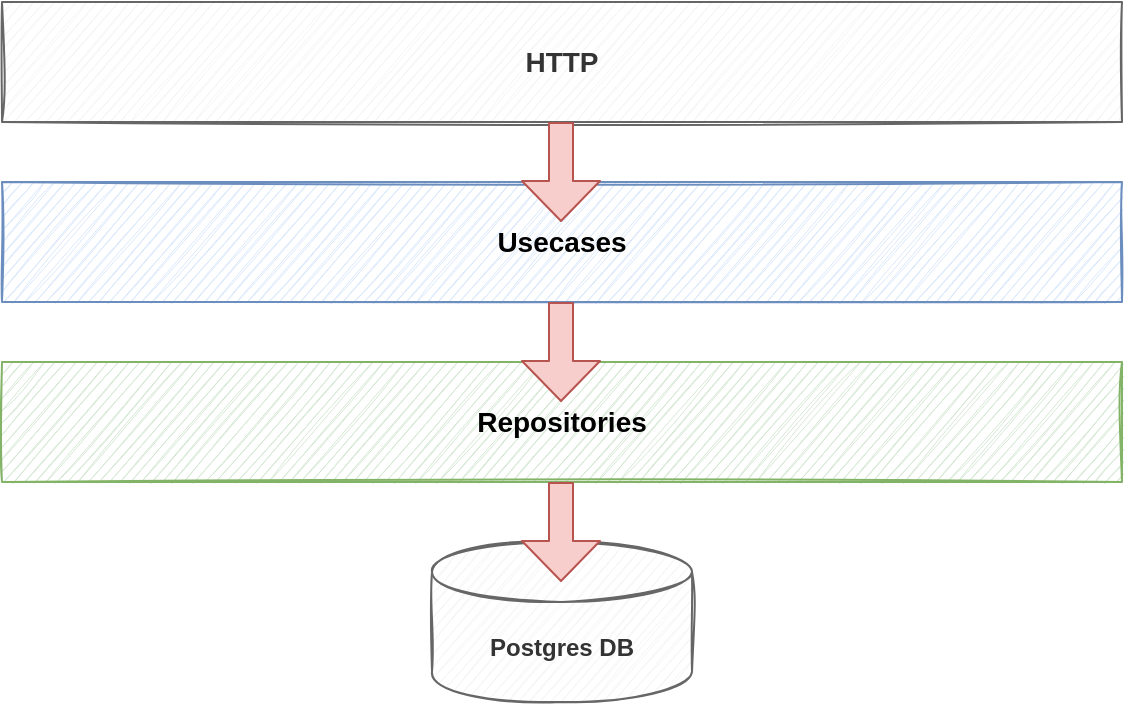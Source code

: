 <mxfile version="14.8.5" type="device"><diagram id="R2lEEEUBdFMjLlhIrx00" name="Page-1"><mxGraphModel dx="1350" dy="793" grid="1" gridSize="10" guides="1" tooltips="1" connect="1" arrows="1" fold="1" page="1" pageScale="1" pageWidth="850" pageHeight="1100" math="0" shadow="0" extFonts="Permanent Marker^https://fonts.googleapis.com/css?family=Permanent+Marker"><root><mxCell id="0"/><mxCell id="1" parent="0"/><mxCell id="eqOm-SjRE8Kd2vRjS4Bv-24" value="&lt;font style=&quot;font-size: 14px&quot;&gt;&lt;b&gt;&lt;font style=&quot;font-size: 14px&quot;&gt;&lt;b&gt; HTTP&lt;/b&gt;&lt;/font&gt;&lt;/b&gt;&lt;/font&gt;&lt;font style=&quot;font-size: 14px&quot;&gt;&lt;br&gt;&lt;/font&gt;" style="rounded=0;whiteSpace=wrap;html=1;fontColor=#333333;strokeColor=#666666;fillColor=#f5f5f5;sketch=1;" parent="1" vertex="1"><mxGeometry x="160" y="100" width="560" height="60" as="geometry"/></mxCell><mxCell id="eqOm-SjRE8Kd2vRjS4Bv-25" value="&lt;b&gt;&lt;font style=&quot;font-size: 14px&quot;&gt;Usecases&lt;/font&gt;&lt;/b&gt;" style="rounded=0;whiteSpace=wrap;html=1;sketch=1;fillColor=#dae8fc;strokeColor=#6c8ebf;" parent="1" vertex="1"><mxGeometry x="160" y="190" width="560" height="60" as="geometry"/></mxCell><mxCell id="eqOm-SjRE8Kd2vRjS4Bv-26" value="&lt;b&gt;&lt;font style=&quot;font-size: 14px&quot;&gt;Repositories&lt;/font&gt;&lt;/b&gt;" style="rounded=0;whiteSpace=wrap;html=1;strokeColor=#82b366;fillColor=#d5e8d4;sketch=1;" parent="1" vertex="1"><mxGeometry x="160" y="280" width="560" height="60" as="geometry"/></mxCell><mxCell id="eqOm-SjRE8Kd2vRjS4Bv-39" value="" style="edgeStyle=orthogonalEdgeStyle;curved=0;rounded=1;sketch=1;orthogonalLoop=1;jettySize=auto;html=1;fontColor=#5C5C5C;strokeColor=#006658;fillColor=#21C0A5;" parent="1" source="eqOm-SjRE8Kd2vRjS4Bv-27" target="eqOm-SjRE8Kd2vRjS4Bv-26" edge="1"><mxGeometry relative="1" as="geometry"/></mxCell><mxCell id="eqOm-SjRE8Kd2vRjS4Bv-27" value="&lt;b&gt;Postgres DB&lt;/b&gt;" style="shape=cylinder3;whiteSpace=wrap;html=1;boundedLbl=1;backgroundOutline=1;size=15;rounded=0;sketch=1;fontColor=#333333;strokeColor=#666666;fillColor=#f5f5f5;" parent="1" vertex="1"><mxGeometry x="375" y="370" width="130" height="80" as="geometry"/></mxCell><mxCell id="eqOm-SjRE8Kd2vRjS4Bv-36" value="" style="shape=flexArrow;endArrow=classic;html=1;fontColor=#5C5C5C;width=12;endSize=6.33;endWidth=26;fillColor=#f8cecc;strokeColor=#b85450;" parent="1" edge="1"><mxGeometry width="50" height="50" relative="1" as="geometry"><mxPoint x="439.5" y="160" as="sourcePoint"/><mxPoint x="439.5" y="210" as="targetPoint"/></mxGeometry></mxCell><mxCell id="eqOm-SjRE8Kd2vRjS4Bv-37" value="" style="shape=flexArrow;endArrow=classic;html=1;fontColor=#5C5C5C;strokeColor=#b85450;fillColor=#f8cecc;width=12;endSize=6.33;endWidth=26;" parent="1" edge="1"><mxGeometry width="50" height="50" relative="1" as="geometry"><mxPoint x="439.5" y="250" as="sourcePoint"/><mxPoint x="439.5" y="300" as="targetPoint"/></mxGeometry></mxCell><mxCell id="eqOm-SjRE8Kd2vRjS4Bv-38" value="" style="shape=flexArrow;endArrow=classic;html=1;fontColor=#5C5C5C;strokeColor=#b85450;fillColor=#f8cecc;width=12;endSize=6.33;endWidth=26;" parent="1" edge="1"><mxGeometry width="50" height="50" relative="1" as="geometry"><mxPoint x="439.5" y="340" as="sourcePoint"/><mxPoint x="439.5" y="390" as="targetPoint"/></mxGeometry></mxCell></root></mxGraphModel></diagram></mxfile>